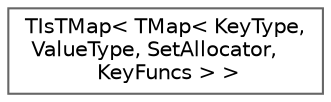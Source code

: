 digraph "Graphical Class Hierarchy"
{
 // INTERACTIVE_SVG=YES
 // LATEX_PDF_SIZE
  bgcolor="transparent";
  edge [fontname=Helvetica,fontsize=10,labelfontname=Helvetica,labelfontsize=10];
  node [fontname=Helvetica,fontsize=10,shape=box,height=0.2,width=0.4];
  rankdir="LR";
  Node0 [id="Node000000",label="TIsTMap\< TMap\< KeyType,\l ValueType, SetAllocator,\l KeyFuncs \> \>",height=0.2,width=0.4,color="grey40", fillcolor="white", style="filled",URL="$dd/d1b/structTIsTMap_3_01TMap_3_01KeyType_00_01ValueType_00_01SetAllocator_00_01KeyFuncs_01_4_01_4.html",tooltip=" "];
}

